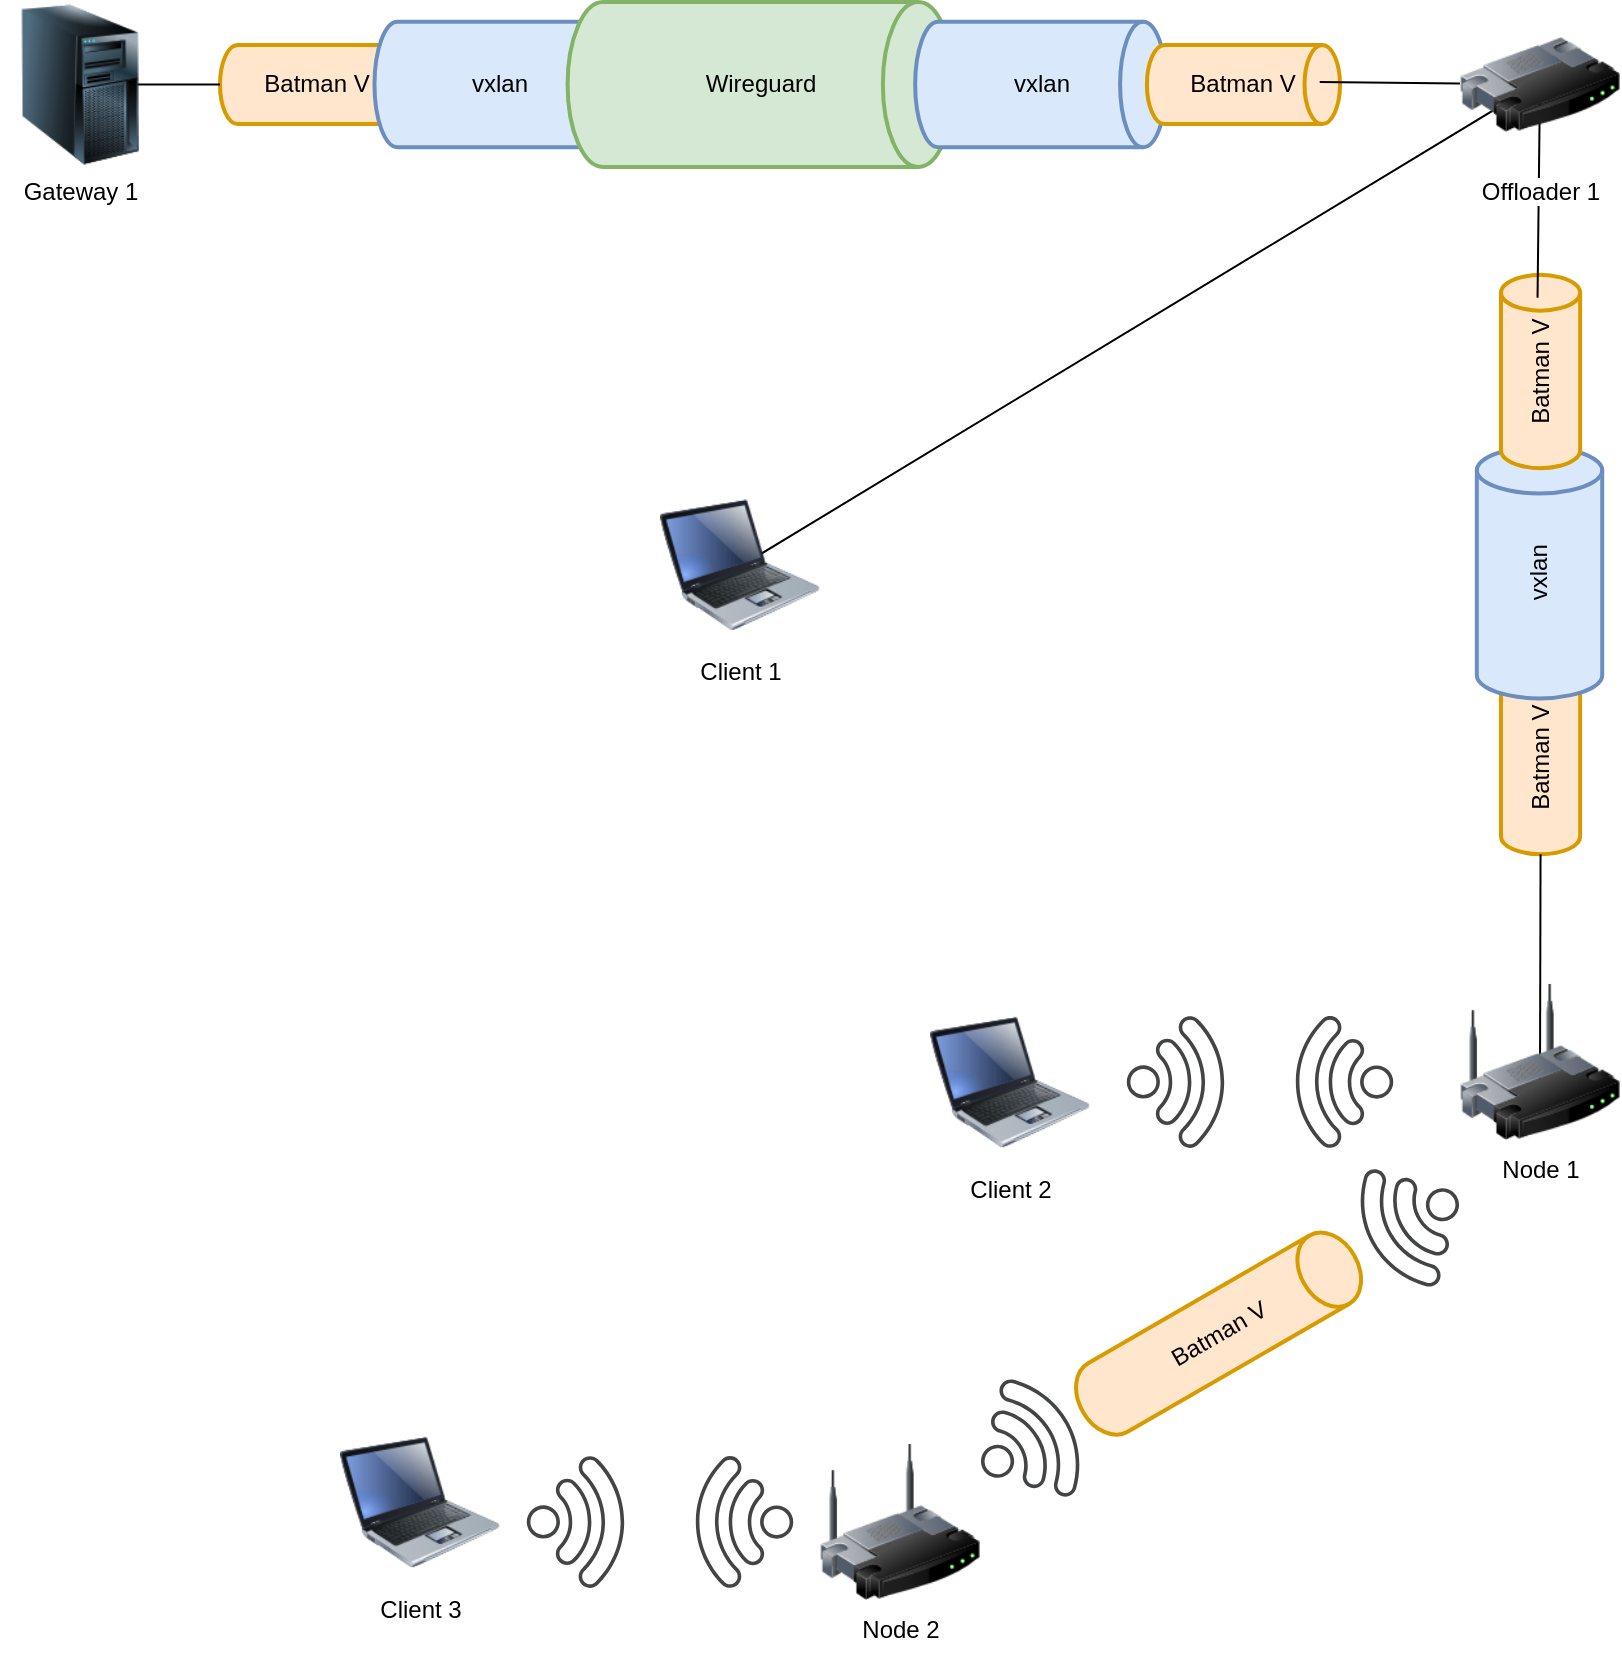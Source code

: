 <mxfile version="14.6.1" type="github">
  <diagram id="gHFNYnrsrtrEeCh-4cgK" name="Page-1">
    <mxGraphModel dx="1635" dy="877" grid="1" gridSize="10" guides="1" tooltips="1" connect="1" arrows="1" fold="1" page="1" pageScale="1" pageWidth="850" pageHeight="1100" math="0" shadow="0">
      <root>
        <mxCell id="0" />
        <mxCell id="1" parent="0" />
        <mxCell id="8HptM5nIuK6zuVoR04j4-40" value="" style="endArrow=none;html=1;exitX=0.313;exitY=0.625;exitDx=0;exitDy=0;exitPerimeter=0;" edge="1" parent="1" source="8HptM5nIuK6zuVoR04j4-39">
          <mxGeometry width="50" height="50" relative="1" as="geometry">
            <mxPoint x="130" y="660" as="sourcePoint" />
            <mxPoint x="800" y="200" as="targetPoint" />
          </mxGeometry>
        </mxCell>
        <mxCell id="oYDoOZac3hvdo6MkUvr5-17" value="" style="group" parent="1" vertex="1" connectable="0">
          <mxGeometry x="140" y="160" width="560" height="82.5" as="geometry" />
        </mxCell>
        <mxCell id="oYDoOZac3hvdo6MkUvr5-16" value="Batman V" style="strokeWidth=2;html=1;shape=mxgraph.flowchart.direct_data;whiteSpace=wrap;fillColor=#ffe6cc;strokeColor=#d79b00;" parent="oYDoOZac3hvdo6MkUvr5-17" vertex="1">
          <mxGeometry y="21.45" width="96.552" height="39.6" as="geometry" />
        </mxCell>
        <mxCell id="oYDoOZac3hvdo6MkUvr5-14" value="vxlan" style="strokeWidth=2;html=1;shape=mxgraph.flowchart.direct_data;whiteSpace=wrap;fillColor=#dae8fc;strokeColor=#6c8ebf;" parent="oYDoOZac3hvdo6MkUvr5-17" vertex="1">
          <mxGeometry x="77.241" y="9.9" width="125.517" height="62.7" as="geometry" />
        </mxCell>
        <mxCell id="oYDoOZac3hvdo6MkUvr5-8" value="Wireguard" style="strokeWidth=2;html=1;shape=mxgraph.flowchart.direct_data;whiteSpace=wrap;fillColor=#d5e8d4;strokeColor=#82b366;" parent="oYDoOZac3hvdo6MkUvr5-17" vertex="1">
          <mxGeometry x="173.793" width="193.103" height="82.5" as="geometry" />
        </mxCell>
        <mxCell id="oYDoOZac3hvdo6MkUvr5-10" value="vxlan" style="strokeWidth=2;html=1;shape=mxgraph.flowchart.direct_data;whiteSpace=wrap;fillColor=#dae8fc;strokeColor=#6c8ebf;" parent="oYDoOZac3hvdo6MkUvr5-17" vertex="1">
          <mxGeometry x="347.586" y="9.9" width="125.517" height="62.7" as="geometry" />
        </mxCell>
        <mxCell id="oYDoOZac3hvdo6MkUvr5-13" value="Batman V" style="strokeWidth=2;html=1;shape=mxgraph.flowchart.direct_data;whiteSpace=wrap;fillColor=#ffe6cc;strokeColor=#d79b00;" parent="oYDoOZac3hvdo6MkUvr5-17" vertex="1">
          <mxGeometry x="463.448" y="21.45" width="96.552" height="39.6" as="geometry" />
        </mxCell>
        <mxCell id="oYDoOZac3hvdo6MkUvr5-21" value="" style="endArrow=none;html=1;entryX=0.895;entryY=0.469;entryDx=0;entryDy=0;entryPerimeter=0;" parent="1" source="8HptM5nIuK6zuVoR04j4-8" target="oYDoOZac3hvdo6MkUvr5-13" edge="1">
          <mxGeometry width="50" height="50" relative="1" as="geometry">
            <mxPoint x="770" y="201.25" as="sourcePoint" />
            <mxPoint x="450" y="420" as="targetPoint" />
          </mxGeometry>
        </mxCell>
        <mxCell id="oYDoOZac3hvdo6MkUvr5-22" value="" style="endArrow=none;html=1;exitX=0;exitY=0.5;exitDx=0;exitDy=0;exitPerimeter=0;entryX=0.5;entryY=0.5;entryDx=0;entryDy=0;entryPerimeter=0;" parent="1" source="oYDoOZac3hvdo6MkUvr5-16" target="oYDoOZac3hvdo6MkUvr5-20" edge="1">
          <mxGeometry width="50" height="50" relative="1" as="geometry">
            <mxPoint x="400" y="470" as="sourcePoint" />
            <mxPoint x="130" y="350" as="targetPoint" />
          </mxGeometry>
        </mxCell>
        <mxCell id="8HptM5nIuK6zuVoR04j4-13" value="" style="group;rotation=-90;" vertex="1" connectable="0" parent="1">
          <mxGeometry x="655" y="410" width="290" height="62.7" as="geometry" />
        </mxCell>
        <mxCell id="8HptM5nIuK6zuVoR04j4-14" value="Batman V" style="strokeWidth=2;html=1;shape=mxgraph.flowchart.direct_data;whiteSpace=wrap;fillColor=#ffe6cc;strokeColor=#d79b00;rotation=-90;" vertex="1" parent="8HptM5nIuK6zuVoR04j4-13">
          <mxGeometry x="97" y="108" width="96.552" height="39.6" as="geometry" />
        </mxCell>
        <mxCell id="8HptM5nIuK6zuVoR04j4-15" value="vxlan" style="strokeWidth=2;html=1;shape=mxgraph.flowchart.direct_data;whiteSpace=wrap;fillColor=#dae8fc;strokeColor=#6c8ebf;rotation=-90;" vertex="1" parent="8HptM5nIuK6zuVoR04j4-13">
          <mxGeometry x="82" y="4" width="125.517" height="62.7" as="geometry" />
        </mxCell>
        <mxCell id="8HptM5nIuK6zuVoR04j4-16" value="Batman V" style="strokeWidth=2;html=1;shape=mxgraph.flowchart.direct_data;whiteSpace=wrap;fillColor=#ffe6cc;strokeColor=#d79b00;rotation=-90;" vertex="1" parent="8HptM5nIuK6zuVoR04j4-13">
          <mxGeometry x="97" y="-85" width="96.552" height="39.6" as="geometry" />
        </mxCell>
        <mxCell id="8HptM5nIuK6zuVoR04j4-17" value="" style="endArrow=none;html=1;entryX=0;entryY=0.5;entryDx=0;entryDy=0;entryPerimeter=0;" edge="1" parent="1" target="8HptM5nIuK6zuVoR04j4-14">
          <mxGeometry width="50" height="50" relative="1" as="geometry">
            <mxPoint x="800" y="700" as="sourcePoint" />
            <mxPoint x="350" y="670" as="targetPoint" />
          </mxGeometry>
        </mxCell>
        <mxCell id="8HptM5nIuK6zuVoR04j4-18" value="" style="endArrow=none;html=1;exitX=0.883;exitY=0.462;exitDx=0;exitDy=0;exitPerimeter=0;" edge="1" parent="1" source="8HptM5nIuK6zuVoR04j4-16">
          <mxGeometry width="50" height="50" relative="1" as="geometry">
            <mxPoint x="420" y="630" as="sourcePoint" />
            <mxPoint x="800" y="200" as="targetPoint" />
          </mxGeometry>
        </mxCell>
        <mxCell id="8HptM5nIuK6zuVoR04j4-19" value="Client 2" style="image;html=1;image=img/lib/clip_art/computers/Laptop_128x128.png" vertex="1" parent="1">
          <mxGeometry x="495" y="660" width="80" height="80" as="geometry" />
        </mxCell>
        <mxCell id="8HptM5nIuK6zuVoR04j4-27" value="Node 2" style="image;html=1;image=img/lib/clip_art/networking/Wireless_Router_128x128.png" vertex="1" parent="1">
          <mxGeometry x="440" y="880" width="80" height="80" as="geometry" />
        </mxCell>
        <mxCell id="8HptM5nIuK6zuVoR04j4-34" value="Client 3" style="image;html=1;image=img/lib/clip_art/computers/Laptop_128x128.png" vertex="1" parent="1">
          <mxGeometry x="200" y="870" width="80" height="80" as="geometry" />
        </mxCell>
        <mxCell id="8HptM5nIuK6zuVoR04j4-39" value="Client 1" style="image;html=1;image=img/lib/clip_art/computers/Laptop_128x128.png" vertex="1" parent="1">
          <mxGeometry x="360" y="401.35" width="80" height="80" as="geometry" />
        </mxCell>
        <mxCell id="oYDoOZac3hvdo6MkUvr5-20" value="Gateway 1" style="image;html=1;image=img/lib/clip_art/computers/Server_Tower_128x128.png" parent="1" vertex="1">
          <mxGeometry x="30" y="161.25" width="80" height="80" as="geometry" />
        </mxCell>
        <mxCell id="8HptM5nIuK6zuVoR04j4-8" value="Offloader 1&lt;br&gt;" style="image;html=1;image=img/lib/clip_art/networking/Router_128x128.png" vertex="1" parent="1">
          <mxGeometry x="760" y="161.25" width="80" height="80" as="geometry" />
        </mxCell>
        <mxCell id="8HptM5nIuK6zuVoR04j4-1" value="Node 1" style="image;html=1;image=img/lib/clip_art/networking/Wireless_Router_128x128.png" vertex="1" parent="1">
          <mxGeometry x="760" y="650" width="80" height="80" as="geometry" />
        </mxCell>
        <mxCell id="8HptM5nIuK6zuVoR04j4-45" value="" style="group;rotation=45;" vertex="1" connectable="0" parent="1">
          <mxGeometry x="310" y="870" width="100" height="100" as="geometry" />
        </mxCell>
        <mxCell id="8HptM5nIuK6zuVoR04j4-43" value="" style="pointerEvents=1;shadow=0;dashed=0;html=1;strokeColor=none;fillColor=#434445;aspect=fixed;labelPosition=center;verticalLabelPosition=bottom;verticalAlign=top;align=center;outlineConnect=0;shape=mxgraph.vvd.wi_fi;rotation=45;" vertex="1" parent="8HptM5nIuK6zuVoR04j4-45">
          <mxGeometry x="-10" y="25" width="50" height="50" as="geometry" />
        </mxCell>
        <mxCell id="8HptM5nIuK6zuVoR04j4-44" value="" style="pointerEvents=1;shadow=0;dashed=0;html=1;strokeColor=none;fillColor=#434445;aspect=fixed;labelPosition=center;verticalLabelPosition=bottom;verticalAlign=top;align=center;outlineConnect=0;shape=mxgraph.vvd.wi_fi;flipH=1;flipV=1;rotation=45;" vertex="1" parent="8HptM5nIuK6zuVoR04j4-45">
          <mxGeometry x="60" y="25" width="50" height="50" as="geometry" />
        </mxCell>
        <mxCell id="8HptM5nIuK6zuVoR04j4-46" value="" style="group;rotation=45;" vertex="1" connectable="0" parent="1">
          <mxGeometry x="610" y="650" width="100" height="100" as="geometry" />
        </mxCell>
        <mxCell id="8HptM5nIuK6zuVoR04j4-47" value="" style="pointerEvents=1;shadow=0;dashed=0;html=1;strokeColor=none;fillColor=#434445;aspect=fixed;labelPosition=center;verticalLabelPosition=bottom;verticalAlign=top;align=center;outlineConnect=0;shape=mxgraph.vvd.wi_fi;rotation=45;" vertex="1" parent="8HptM5nIuK6zuVoR04j4-46">
          <mxGeometry x="-10" y="25" width="50" height="50" as="geometry" />
        </mxCell>
        <mxCell id="8HptM5nIuK6zuVoR04j4-48" value="" style="pointerEvents=1;shadow=0;dashed=0;html=1;strokeColor=none;fillColor=#434445;aspect=fixed;labelPosition=center;verticalLabelPosition=bottom;verticalAlign=top;align=center;outlineConnect=0;shape=mxgraph.vvd.wi_fi;flipH=1;flipV=1;rotation=45;" vertex="1" parent="8HptM5nIuK6zuVoR04j4-46">
          <mxGeometry x="60" y="25" width="50" height="50" as="geometry" />
        </mxCell>
        <mxCell id="8HptM5nIuK6zuVoR04j4-53" value="" style="group;rotation=-30;" vertex="1" connectable="0" parent="1">
          <mxGeometry x="500.005" y="790.005" width="280.711" height="70.711" as="geometry" />
        </mxCell>
        <mxCell id="8HptM5nIuK6zuVoR04j4-50" value="" style="pointerEvents=1;shadow=0;dashed=0;html=1;strokeColor=none;fillColor=#434445;aspect=fixed;labelPosition=center;verticalLabelPosition=bottom;verticalAlign=top;align=center;outlineConnect=0;shape=mxgraph.vvd.wi_fi;rotation=15;" vertex="1" parent="8HptM5nIuK6zuVoR04j4-53">
          <mxGeometry x="24" y="63" width="50" height="50" as="geometry" />
        </mxCell>
        <mxCell id="8HptM5nIuK6zuVoR04j4-51" value="" style="pointerEvents=1;shadow=0;dashed=0;html=1;strokeColor=none;fillColor=#434445;aspect=fixed;labelPosition=center;verticalLabelPosition=bottom;verticalAlign=top;align=center;outlineConnect=0;shape=mxgraph.vvd.wi_fi;flipH=1;flipV=1;rotation=15;" vertex="1" parent="8HptM5nIuK6zuVoR04j4-53">
          <mxGeometry x="206" y="-42" width="50" height="50" as="geometry" />
        </mxCell>
        <mxCell id="8HptM5nIuK6zuVoR04j4-52" value="Batman V" style="strokeWidth=2;html=1;shape=mxgraph.flowchart.direct_data;whiteSpace=wrap;fillColor=#ffe6cc;strokeColor=#d79b00;rotation=-30;" vertex="1" parent="8HptM5nIuK6zuVoR04j4-53">
          <mxGeometry x="61" y="16" width="156.55" height="39.6" as="geometry" />
        </mxCell>
      </root>
    </mxGraphModel>
  </diagram>
</mxfile>
